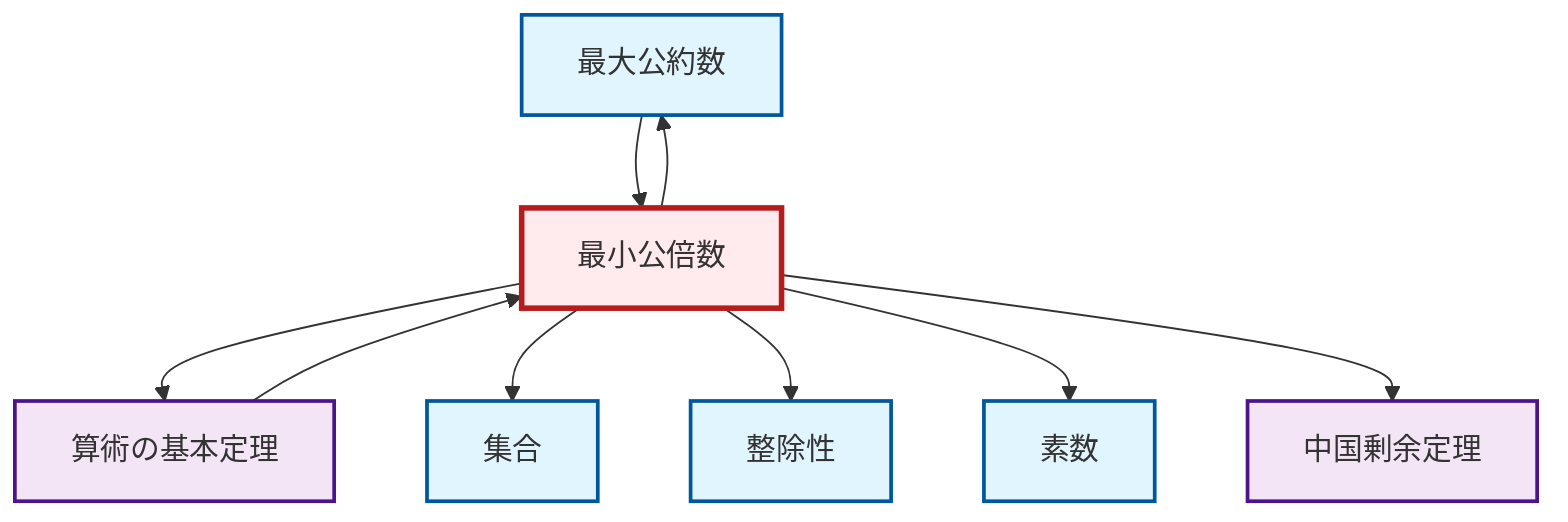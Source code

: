 graph TD
    classDef definition fill:#e1f5fe,stroke:#01579b,stroke-width:2px
    classDef theorem fill:#f3e5f5,stroke:#4a148c,stroke-width:2px
    classDef axiom fill:#fff3e0,stroke:#e65100,stroke-width:2px
    classDef example fill:#e8f5e9,stroke:#1b5e20,stroke-width:2px
    classDef current fill:#ffebee,stroke:#b71c1c,stroke-width:3px
    def-prime["素数"]:::definition
    def-gcd["最大公約数"]:::definition
    thm-fundamental-arithmetic["算術の基本定理"]:::theorem
    def-divisibility["整除性"]:::definition
    def-lcm["最小公倍数"]:::definition
    thm-chinese-remainder["中国剰余定理"]:::theorem
    def-set["集合"]:::definition
    def-lcm --> thm-fundamental-arithmetic
    def-lcm --> def-set
    thm-fundamental-arithmetic --> def-lcm
    def-lcm --> def-gcd
    def-lcm --> def-divisibility
    def-lcm --> def-prime
    def-gcd --> def-lcm
    def-lcm --> thm-chinese-remainder
    class def-lcm current